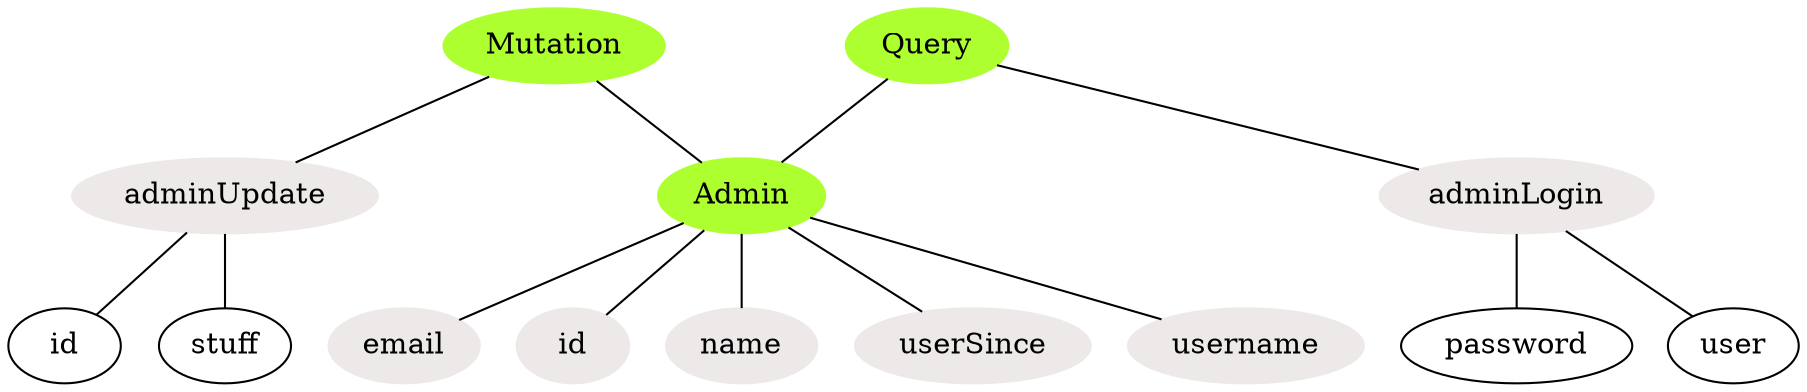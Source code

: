 graph {
    # type: Mutation
    Mutation_1585821862[color=greenyellow, style=filled, label="Mutation"];
    adminUpdate_322840291[color=snow2, style=filled, label="adminUpdate"];
    id_1012080429[label="id"];
    stuff_97101538[label="stuff"];
    adminUpdate_322840291 -- id_1012080429;
    adminUpdate_322840291 -- stuff_97101538;
    Mutation_1585821862 -- adminUpdate_322840291;

    # type: Admin
    Admin_1841980352[color=greenyellow, style=filled, label="Admin"];
    email_1225331186[color=snow2, style=filled, label="email"];
    id_1987916669[color=snow2, style=filled, label="id"];
    name_2108831581[color=snow2, style=filled, label="name"];
    userSince_1913859209[color=snow2, style=filled, label="userSince"];
    username_219615864[color=snow2, style=filled, label="username"];
    Admin_1841980352 -- email_1225331186;
    Admin_1841980352 -- id_1987916669;
    Admin_1841980352 -- name_2108831581;
    Admin_1841980352 -- userSince_1913859209;
    Admin_1841980352 -- username_219615864;

    # type: Query
    Query_1857255737[color=greenyellow, style=filled, label="Query"];
    adminLogin_1420413869[color=snow2, style=filled, label="adminLogin"];
    password_1927095391[label="password"];
    user_887369615[label="user"];
    adminLogin_1420413869 -- password_1927095391;
    adminLogin_1420413869 -- user_887369615;
    Query_1857255737 -- adminLogin_1420413869;


    # Connections between types
    Mutation_1585821862 -- Admin_1841980352;
    Query_1857255737 -- Admin_1841980352;
}
